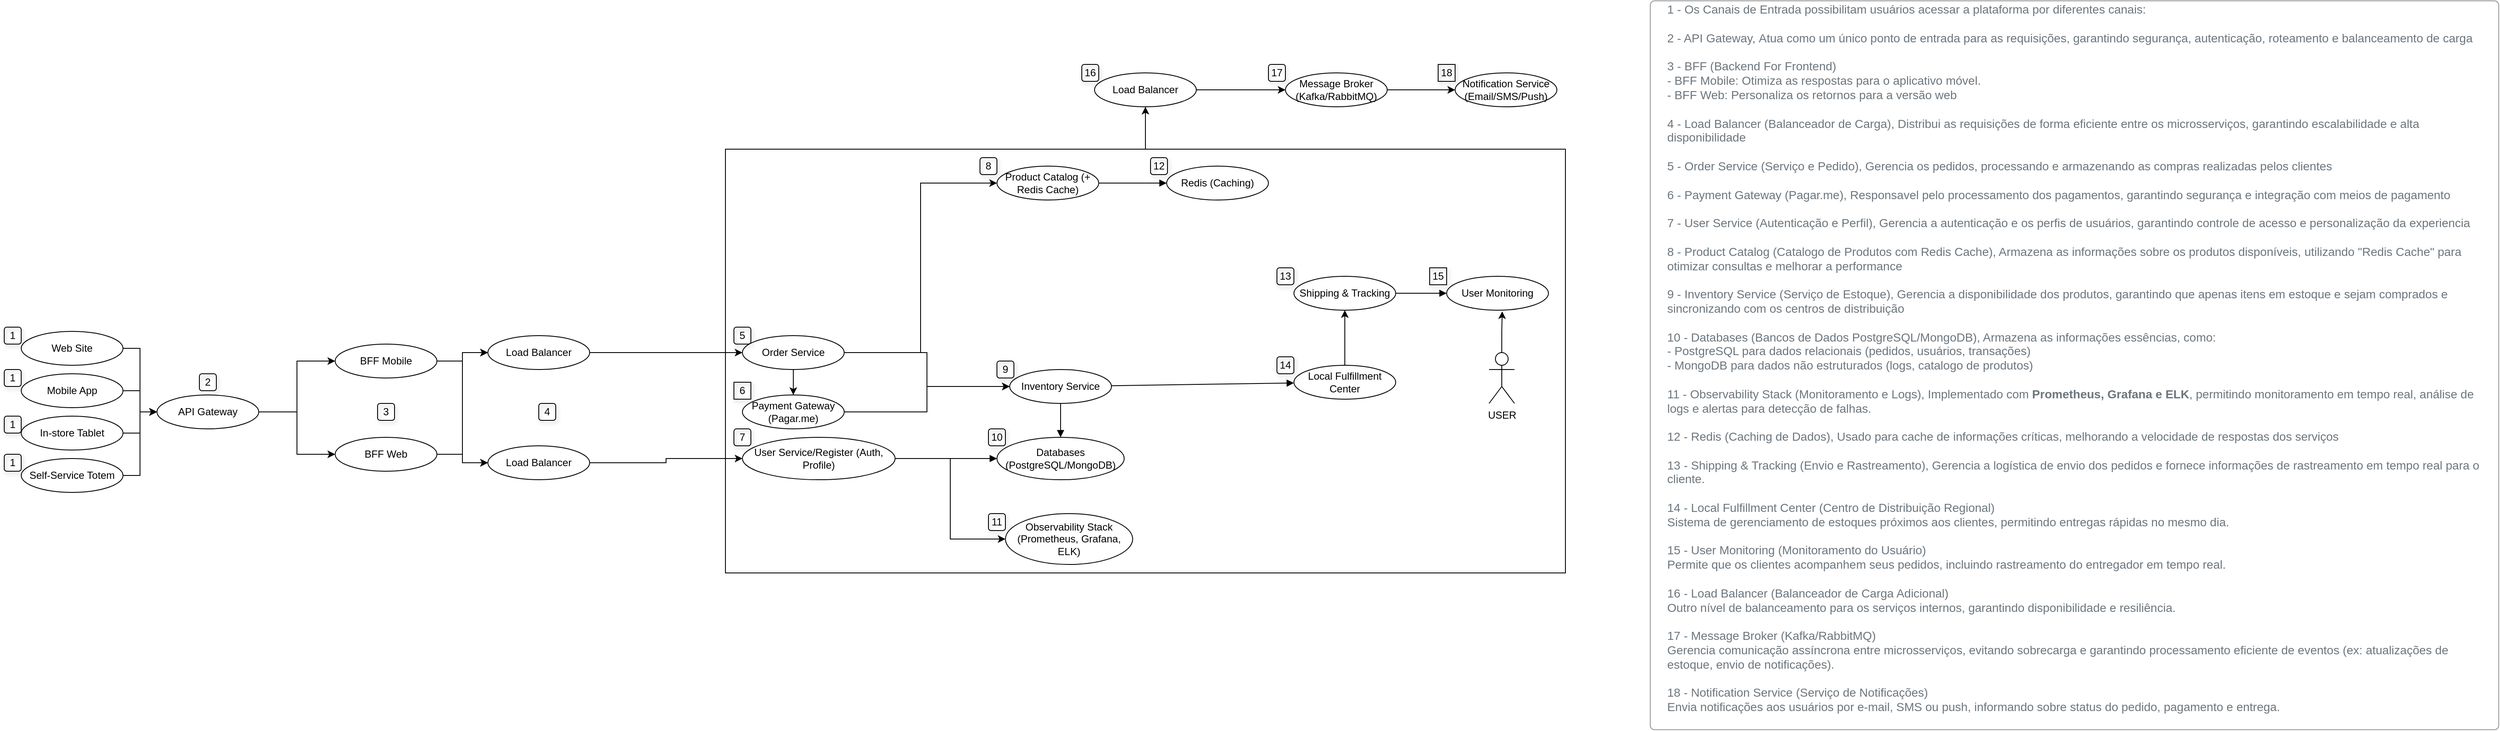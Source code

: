 <mxfile version="26.1.1">
  <diagram name="Page-1" id="0">
    <mxGraphModel dx="4256" dy="1465" grid="1" gridSize="10" guides="1" tooltips="1" connect="1" arrows="1" fold="1" page="1" pageScale="1" pageWidth="827" pageHeight="1169" math="0" shadow="0">
      <root>
        <mxCell id="0" />
        <mxCell id="1" parent="0" />
        <mxCell id="twyfpmHmYVcOmSDyWTZi-64" value="" style="rounded=0;whiteSpace=wrap;html=1;fillColor=none;" parent="1" vertex="1">
          <mxGeometry x="730" y="270" width="990" height="500" as="geometry" />
        </mxCell>
        <mxCell id="twyfpmHmYVcOmSDyWTZi-28" style="edgeStyle=orthogonalEdgeStyle;rounded=0;orthogonalLoop=1;jettySize=auto;html=1;exitX=1;exitY=0.5;exitDx=0;exitDy=0;entryX=0;entryY=0.5;entryDx=0;entryDy=0;" parent="1" source="9fbe80f0-cae0-4d70-924c-7cafdfcf0932" target="e95126c3-c592-4726-9c18-821c52fbc67e" edge="1">
          <mxGeometry relative="1" as="geometry" />
        </mxCell>
        <mxCell id="9fbe80f0-cae0-4d70-924c-7cafdfcf0932" value="Mobile App" style="shape=ellipse;whiteSpace=wrap;html=1;" parent="1" vertex="1">
          <mxGeometry x="-100" y="535" width="120" height="40" as="geometry" />
        </mxCell>
        <mxCell id="twyfpmHmYVcOmSDyWTZi-29" style="edgeStyle=orthogonalEdgeStyle;rounded=0;orthogonalLoop=1;jettySize=auto;html=1;exitX=1;exitY=0.5;exitDx=0;exitDy=0;entryX=0;entryY=0.5;entryDx=0;entryDy=0;" parent="1" source="c977b3df-2b6c-4820-9c39-3343e45e56ac" target="e95126c3-c592-4726-9c18-821c52fbc67e" edge="1">
          <mxGeometry relative="1" as="geometry" />
        </mxCell>
        <mxCell id="c977b3df-2b6c-4820-9c39-3343e45e56ac" value="In-store Tablet" style="shape=ellipse;whiteSpace=wrap;html=1;" parent="1" vertex="1">
          <mxGeometry x="-100" y="585" width="120" height="40" as="geometry" />
        </mxCell>
        <mxCell id="twyfpmHmYVcOmSDyWTZi-30" style="edgeStyle=orthogonalEdgeStyle;rounded=0;orthogonalLoop=1;jettySize=auto;html=1;exitX=1;exitY=0.5;exitDx=0;exitDy=0;" parent="1" source="60558174-a864-4244-91a0-d1238305f4df" edge="1">
          <mxGeometry relative="1" as="geometry">
            <mxPoint x="60" y="580" as="targetPoint" />
            <Array as="points">
              <mxPoint x="40" y="655" />
              <mxPoint x="40" y="580" />
            </Array>
          </mxGeometry>
        </mxCell>
        <mxCell id="60558174-a864-4244-91a0-d1238305f4df" value="Self-Service Totem" style="shape=ellipse;whiteSpace=wrap;html=1;" parent="1" vertex="1">
          <mxGeometry x="-100" y="635" width="120" height="40" as="geometry" />
        </mxCell>
        <mxCell id="twyfpmHmYVcOmSDyWTZi-56" style="edgeStyle=orthogonalEdgeStyle;rounded=0;orthogonalLoop=1;jettySize=auto;html=1;exitX=1;exitY=0.5;exitDx=0;exitDy=0;entryX=0;entryY=0.5;entryDx=0;entryDy=0;" parent="1" source="2b2058b4-8a26-4f5f-ba90-19ca6644a2e2" target="twyfpmHmYVcOmSDyWTZi-7" edge="1">
          <mxGeometry relative="1" as="geometry" />
        </mxCell>
        <mxCell id="twyfpmHmYVcOmSDyWTZi-57" style="edgeStyle=orthogonalEdgeStyle;rounded=0;orthogonalLoop=1;jettySize=auto;html=1;exitX=1;exitY=0.5;exitDx=0;exitDy=0;entryX=0;entryY=0.5;entryDx=0;entryDy=0;" parent="1" source="2b2058b4-8a26-4f5f-ba90-19ca6644a2e2" target="twyfpmHmYVcOmSDyWTZi-9" edge="1">
          <mxGeometry relative="1" as="geometry" />
        </mxCell>
        <mxCell id="2b2058b4-8a26-4f5f-ba90-19ca6644a2e2" value="BFF Mobile" style="shape=ellipse;whiteSpace=wrap;html=1;" parent="1" vertex="1">
          <mxGeometry x="270" y="500" width="120" height="40" as="geometry" />
        </mxCell>
        <mxCell id="twyfpmHmYVcOmSDyWTZi-2" style="edgeStyle=orthogonalEdgeStyle;rounded=0;orthogonalLoop=1;jettySize=auto;html=1;entryX=0;entryY=0.5;entryDx=0;entryDy=0;" parent="1" source="e95126c3-c592-4726-9c18-821c52fbc67e" target="2b2058b4-8a26-4f5f-ba90-19ca6644a2e2" edge="1">
          <mxGeometry relative="1" as="geometry" />
        </mxCell>
        <mxCell id="twyfpmHmYVcOmSDyWTZi-3" style="edgeStyle=orthogonalEdgeStyle;rounded=0;orthogonalLoop=1;jettySize=auto;html=1;entryX=0;entryY=0.5;entryDx=0;entryDy=0;" parent="1" source="e95126c3-c592-4726-9c18-821c52fbc67e" target="twyfpmHmYVcOmSDyWTZi-1" edge="1">
          <mxGeometry relative="1" as="geometry" />
        </mxCell>
        <mxCell id="e95126c3-c592-4726-9c18-821c52fbc67e" value="API Gateway" style="shape=ellipse;whiteSpace=wrap;html=1;" parent="1" vertex="1">
          <mxGeometry x="60" y="560" width="120" height="40" as="geometry" />
        </mxCell>
        <mxCell id="twyfpmHmYVcOmSDyWTZi-42" style="edgeStyle=orthogonalEdgeStyle;rounded=0;orthogonalLoop=1;jettySize=auto;html=1;" parent="1" source="a2c9e656-3a97-471f-9a65-3db8d69c64bc" edge="1">
          <mxGeometry relative="1" as="geometry">
            <mxPoint x="810" y="560" as="targetPoint" />
          </mxGeometry>
        </mxCell>
        <mxCell id="twyfpmHmYVcOmSDyWTZi-69" style="edgeStyle=orthogonalEdgeStyle;rounded=0;orthogonalLoop=1;jettySize=auto;html=1;entryX=0;entryY=0.5;entryDx=0;entryDy=0;" parent="1" source="a2c9e656-3a97-471f-9a65-3db8d69c64bc" target="42b3b80b-835b-4856-87ec-1c4408d9901e" edge="1">
          <mxGeometry relative="1" as="geometry" />
        </mxCell>
        <mxCell id="twyfpmHmYVcOmSDyWTZi-70" style="edgeStyle=orthogonalEdgeStyle;rounded=0;orthogonalLoop=1;jettySize=auto;html=1;exitX=1;exitY=0.5;exitDx=0;exitDy=0;" parent="1" source="a2c9e656-3a97-471f-9a65-3db8d69c64bc" target="bacd2b14-ca32-404b-b0c3-f82c5a07aaa6" edge="1">
          <mxGeometry relative="1" as="geometry" />
        </mxCell>
        <mxCell id="a2c9e656-3a97-471f-9a65-3db8d69c64bc" value="Order Service" style="shape=ellipse;whiteSpace=wrap;html=1;" parent="1" vertex="1">
          <mxGeometry x="750" y="490" width="120" height="40" as="geometry" />
        </mxCell>
        <mxCell id="twyfpmHmYVcOmSDyWTZi-51" style="edgeStyle=orthogonalEdgeStyle;rounded=0;orthogonalLoop=1;jettySize=auto;html=1;entryX=0;entryY=0.5;entryDx=0;entryDy=0;" parent="1" source="c344d92e-ed44-4f73-9ede-931804a36ae8" target="e2a1188a-549a-4fd6-aba1-1d702564e70b" edge="1">
          <mxGeometry relative="1" as="geometry" />
        </mxCell>
        <mxCell id="c344d92e-ed44-4f73-9ede-931804a36ae8" value="User Service/Register (Auth, Profile)" style="shape=ellipse;whiteSpace=wrap;html=1;" parent="1" vertex="1">
          <mxGeometry x="750" y="610" width="180" height="50" as="geometry" />
        </mxCell>
        <mxCell id="twyfpmHmYVcOmSDyWTZi-72" style="edgeStyle=orthogonalEdgeStyle;rounded=0;orthogonalLoop=1;jettySize=auto;html=1;exitX=1;exitY=0.5;exitDx=0;exitDy=0;entryX=0;entryY=0.5;entryDx=0;entryDy=0;" parent="1" source="94176063-91cd-45ad-aa9a-61742892145d" target="bacd2b14-ca32-404b-b0c3-f82c5a07aaa6" edge="1">
          <mxGeometry relative="1" as="geometry" />
        </mxCell>
        <mxCell id="94176063-91cd-45ad-aa9a-61742892145d" value="Payment Gateway (Pagar.me)" style="shape=ellipse;whiteSpace=wrap;html=1;" parent="1" vertex="1">
          <mxGeometry x="750" y="560" width="120" height="40" as="geometry" />
        </mxCell>
        <mxCell id="99423e59-7aae-44bd-9ac1-b0b6df49b927" value="Databases (PostgreSQL/MongoDB)" style="shape=ellipse;whiteSpace=wrap;html=1;" parent="1" vertex="1">
          <mxGeometry x="1050" y="610" width="150" height="50" as="geometry" />
        </mxCell>
        <mxCell id="e2a1188a-549a-4fd6-aba1-1d702564e70b" value="Observability Stack (Prometheus, Grafana, ELK)" style="shape=ellipse;whiteSpace=wrap;html=1;" parent="1" vertex="1">
          <mxGeometry x="1060" y="700" width="150" height="60" as="geometry" />
        </mxCell>
        <mxCell id="e4323282-50c5-4fe7-8d1c-8cf2ac9e275c" value="Notification Service (Email/SMS/Push)" style="shape=ellipse;whiteSpace=wrap;html=1;" parent="1" vertex="1">
          <mxGeometry x="1590" y="180" width="120" height="40" as="geometry" />
        </mxCell>
        <mxCell id="twyfpmHmYVcOmSDyWTZi-65" style="edgeStyle=orthogonalEdgeStyle;rounded=0;orthogonalLoop=1;jettySize=auto;html=1;exitX=1;exitY=0.5;exitDx=0;exitDy=0;entryX=0;entryY=0.5;entryDx=0;entryDy=0;" parent="1" source="9d54bf56-95c4-4858-b9a7-8af0b0ec8a82" target="e4323282-50c5-4fe7-8d1c-8cf2ac9e275c" edge="1">
          <mxGeometry relative="1" as="geometry" />
        </mxCell>
        <mxCell id="9d54bf56-95c4-4858-b9a7-8af0b0ec8a82" value="Message Broker (Kafka/RabbitMQ)" style="shape=ellipse;whiteSpace=wrap;html=1;" parent="1" vertex="1">
          <mxGeometry x="1390" y="180" width="120" height="40" as="geometry" />
        </mxCell>
        <mxCell id="bacd2b14-ca32-404b-b0c3-f82c5a07aaa6" value="Inventory Service" style="shape=ellipse;whiteSpace=wrap;html=1;" parent="1" vertex="1">
          <mxGeometry x="1065" y="530" width="120" height="40" as="geometry" />
        </mxCell>
        <mxCell id="42b3b80b-835b-4856-87ec-1c4408d9901e" value="Product Catalog (+ Redis Cache)" style="shape=ellipse;whiteSpace=wrap;html=1;" parent="1" vertex="1">
          <mxGeometry x="1050" y="290" width="120" height="40" as="geometry" />
        </mxCell>
        <mxCell id="fd0887d6-ce24-47cd-8a37-509ccf132684" value="Shipping &amp;amp; Tracking" style="shape=ellipse;whiteSpace=wrap;html=1;" parent="1" vertex="1">
          <mxGeometry x="1400" y="420" width="120" height="40" as="geometry" />
        </mxCell>
        <mxCell id="8f2ce936-a8fa-49d4-84e9-f222ccc155b8" value="Redis (Caching)" style="shape=ellipse;whiteSpace=wrap;html=1;" parent="1" vertex="1">
          <mxGeometry x="1250" y="290" width="120" height="40" as="geometry" />
        </mxCell>
        <mxCell id="6f657875-1c31-4eb8-a432-0a8cc35627a9" value="User Monitoring" style="shape=ellipse;whiteSpace=wrap;html=1;" parent="1" vertex="1">
          <mxGeometry x="1580" y="420" width="120" height="40" as="geometry" />
        </mxCell>
        <mxCell id="twyfpmHmYVcOmSDyWTZi-58" style="edgeStyle=orthogonalEdgeStyle;rounded=0;orthogonalLoop=1;jettySize=auto;html=1;exitX=0.5;exitY=0;exitDx=0;exitDy=0;" parent="1" source="dc461e01-48f7-4d5f-9a13-f50a98ab6c2f" target="fd0887d6-ce24-47cd-8a37-509ccf132684" edge="1">
          <mxGeometry relative="1" as="geometry" />
        </mxCell>
        <mxCell id="dc461e01-48f7-4d5f-9a13-f50a98ab6c2f" value="Local Fulfillment Center" style="shape=ellipse;whiteSpace=wrap;html=1;" parent="1" vertex="1">
          <mxGeometry x="1400" y="525" width="120" height="40" as="geometry" />
        </mxCell>
        <mxCell id="8e2e13aa-fae8-415e-8fbf-f31687c1a71e" value="" style="endArrow=block;" parent="1" source="c344d92e-ed44-4f73-9ede-931804a36ae8" target="99423e59-7aae-44bd-9ac1-b0b6df49b927" edge="1">
          <mxGeometry relative="1" as="geometry" />
        </mxCell>
        <mxCell id="a854c227-6a26-494a-96a9-efb48520a342" value="" style="endArrow=block;" parent="1" source="bacd2b14-ca32-404b-b0c3-f82c5a07aaa6" target="99423e59-7aae-44bd-9ac1-b0b6df49b927" edge="1">
          <mxGeometry relative="1" as="geometry" />
        </mxCell>
        <mxCell id="25cf210a-a546-4561-8c8a-6c1c89e2ec75" value="" style="endArrow=block;" parent="1" source="bacd2b14-ca32-404b-b0c3-f82c5a07aaa6" target="dc461e01-48f7-4d5f-9a13-f50a98ab6c2f" edge="1">
          <mxGeometry relative="1" as="geometry" />
        </mxCell>
        <mxCell id="54010d95-fd8a-43ae-9824-cf20b4458f78" value="" style="endArrow=block;" parent="1" source="42b3b80b-835b-4856-87ec-1c4408d9901e" target="8f2ce936-a8fa-49d4-84e9-f222ccc155b8" edge="1">
          <mxGeometry relative="1" as="geometry" />
        </mxCell>
        <mxCell id="ab8781e8-95ba-4476-8a16-744f5aeec415" value="" style="endArrow=block;" parent="1" source="fd0887d6-ce24-47cd-8a37-509ccf132684" target="6f657875-1c31-4eb8-a432-0a8cc35627a9" edge="1">
          <mxGeometry relative="1" as="geometry" />
        </mxCell>
        <mxCell id="twyfpmHmYVcOmSDyWTZi-54" style="edgeStyle=orthogonalEdgeStyle;rounded=0;orthogonalLoop=1;jettySize=auto;html=1;exitX=1;exitY=0.5;exitDx=0;exitDy=0;entryX=0;entryY=0.5;entryDx=0;entryDy=0;" parent="1" source="twyfpmHmYVcOmSDyWTZi-1" target="twyfpmHmYVcOmSDyWTZi-9" edge="1">
          <mxGeometry relative="1" as="geometry" />
        </mxCell>
        <mxCell id="twyfpmHmYVcOmSDyWTZi-55" style="edgeStyle=orthogonalEdgeStyle;rounded=0;orthogonalLoop=1;jettySize=auto;html=1;entryX=0;entryY=0.5;entryDx=0;entryDy=0;" parent="1" source="twyfpmHmYVcOmSDyWTZi-1" target="twyfpmHmYVcOmSDyWTZi-7" edge="1">
          <mxGeometry relative="1" as="geometry" />
        </mxCell>
        <mxCell id="twyfpmHmYVcOmSDyWTZi-1" value="BFF Web" style="shape=ellipse;whiteSpace=wrap;html=1;" parent="1" vertex="1">
          <mxGeometry x="270" y="610" width="120" height="40" as="geometry" />
        </mxCell>
        <mxCell id="twyfpmHmYVcOmSDyWTZi-26" style="edgeStyle=orthogonalEdgeStyle;rounded=0;orthogonalLoop=1;jettySize=auto;html=1;exitX=1;exitY=0.5;exitDx=0;exitDy=0;entryX=0;entryY=0.5;entryDx=0;entryDy=0;" parent="1" source="twyfpmHmYVcOmSDyWTZi-4" target="e95126c3-c592-4726-9c18-821c52fbc67e" edge="1">
          <mxGeometry relative="1" as="geometry" />
        </mxCell>
        <mxCell id="twyfpmHmYVcOmSDyWTZi-4" value="Web Site" style="shape=ellipse;whiteSpace=wrap;html=1;" parent="1" vertex="1">
          <mxGeometry x="-100" y="485" width="120" height="40" as="geometry" />
        </mxCell>
        <mxCell id="twyfpmHmYVcOmSDyWTZi-12" style="edgeStyle=orthogonalEdgeStyle;rounded=0;orthogonalLoop=1;jettySize=auto;html=1;entryX=0;entryY=0.5;entryDx=0;entryDy=0;" parent="1" source="twyfpmHmYVcOmSDyWTZi-7" target="a2c9e656-3a97-471f-9a65-3db8d69c64bc" edge="1">
          <mxGeometry relative="1" as="geometry" />
        </mxCell>
        <mxCell id="twyfpmHmYVcOmSDyWTZi-7" value="Load Balancer" style="shape=ellipse;whiteSpace=wrap;html=1;" parent="1" vertex="1">
          <mxGeometry x="450" y="490" width="120" height="40" as="geometry" />
        </mxCell>
        <mxCell id="twyfpmHmYVcOmSDyWTZi-10" style="edgeStyle=orthogonalEdgeStyle;rounded=0;orthogonalLoop=1;jettySize=auto;html=1;entryX=0;entryY=0.5;entryDx=0;entryDy=0;" parent="1" source="twyfpmHmYVcOmSDyWTZi-9" target="c344d92e-ed44-4f73-9ede-931804a36ae8" edge="1">
          <mxGeometry relative="1" as="geometry" />
        </mxCell>
        <mxCell id="twyfpmHmYVcOmSDyWTZi-9" value="Load Balancer" style="shape=ellipse;whiteSpace=wrap;html=1;" parent="1" vertex="1">
          <mxGeometry x="450" y="620" width="120" height="40" as="geometry" />
        </mxCell>
        <mxCell id="twyfpmHmYVcOmSDyWTZi-66" style="edgeStyle=orthogonalEdgeStyle;rounded=0;orthogonalLoop=1;jettySize=auto;html=1;" parent="1" source="twyfpmHmYVcOmSDyWTZi-13" target="9d54bf56-95c4-4858-b9a7-8af0b0ec8a82" edge="1">
          <mxGeometry relative="1" as="geometry" />
        </mxCell>
        <mxCell id="twyfpmHmYVcOmSDyWTZi-13" value="Load Balancer" style="shape=ellipse;whiteSpace=wrap;html=1;" parent="1" vertex="1">
          <mxGeometry x="1165" y="180" width="120" height="40" as="geometry" />
        </mxCell>
        <mxCell id="twyfpmHmYVcOmSDyWTZi-16" value="" style="rounded=1;whiteSpace=wrap;html=1;shadow=1;opacity=0;" parent="1" vertex="1">
          <mxGeometry x="460" y="410" width="120" height="60" as="geometry" />
        </mxCell>
        <mxCell id="twyfpmHmYVcOmSDyWTZi-45" style="edgeStyle=orthogonalEdgeStyle;rounded=0;orthogonalLoop=1;jettySize=auto;html=1;exitX=0.5;exitY=1;exitDx=0;exitDy=0;" parent="1" source="e4323282-50c5-4fe7-8d1c-8cf2ac9e275c" target="e4323282-50c5-4fe7-8d1c-8cf2ac9e275c" edge="1">
          <mxGeometry relative="1" as="geometry" />
        </mxCell>
        <mxCell id="twyfpmHmYVcOmSDyWTZi-59" value="USER&lt;div&gt;&lt;br&gt;&lt;/div&gt;" style="shape=umlActor;verticalLabelPosition=bottom;verticalAlign=top;html=1;outlineConnect=0;" parent="1" vertex="1">
          <mxGeometry x="1630" y="510" width="30" height="60" as="geometry" />
        </mxCell>
        <mxCell id="twyfpmHmYVcOmSDyWTZi-60" style="edgeStyle=orthogonalEdgeStyle;rounded=0;orthogonalLoop=1;jettySize=auto;html=1;entryX=0.546;entryY=1.033;entryDx=0;entryDy=0;entryPerimeter=0;" parent="1" source="twyfpmHmYVcOmSDyWTZi-59" target="6f657875-1c31-4eb8-a432-0a8cc35627a9" edge="1">
          <mxGeometry relative="1" as="geometry" />
        </mxCell>
        <mxCell id="twyfpmHmYVcOmSDyWTZi-73" style="edgeStyle=orthogonalEdgeStyle;rounded=0;orthogonalLoop=1;jettySize=auto;html=1;entryX=0.5;entryY=1;entryDx=0;entryDy=0;" parent="1" source="twyfpmHmYVcOmSDyWTZi-64" target="twyfpmHmYVcOmSDyWTZi-13" edge="1">
          <mxGeometry relative="1" as="geometry" />
        </mxCell>
        <mxCell id="twyfpmHmYVcOmSDyWTZi-76" value="1" style="text;html=1;align=center;verticalAlign=middle;whiteSpace=wrap;rounded=1;strokeColor=default;shadow=1;glass=0;" parent="1" vertex="1">
          <mxGeometry x="-120" y="480" width="20" height="20" as="geometry" />
        </mxCell>
        <mxCell id="twyfpmHmYVcOmSDyWTZi-78" value="5" style="text;html=1;align=center;verticalAlign=middle;whiteSpace=wrap;rounded=1;strokeColor=default;shadow=1;glass=0;" parent="1" vertex="1">
          <mxGeometry x="740" y="480" width="20" height="20" as="geometry" />
        </mxCell>
        <mxCell id="twyfpmHmYVcOmSDyWTZi-80" value="11" style="text;html=1;align=center;verticalAlign=middle;whiteSpace=wrap;rounded=1;strokeColor=default;shadow=1;glass=0;" parent="1" vertex="1">
          <mxGeometry x="1040" y="700" width="20" height="20" as="geometry" />
        </mxCell>
        <mxCell id="twyfpmHmYVcOmSDyWTZi-81" value="8" style="text;html=1;align=center;verticalAlign=middle;whiteSpace=wrap;rounded=1;strokeColor=default;shadow=1;glass=0;" parent="1" vertex="1">
          <mxGeometry x="1030" y="280" width="20" height="20" as="geometry" />
        </mxCell>
        <mxCell id="twyfpmHmYVcOmSDyWTZi-82" value="6" style="text;html=1;align=center;verticalAlign=middle;whiteSpace=wrap;rounded=1;strokeColor=default;shadow=1;glass=0;arcSize=0;" parent="1" vertex="1">
          <mxGeometry x="740" y="545" width="20" height="20" as="geometry" />
        </mxCell>
        <mxCell id="twyfpmHmYVcOmSDyWTZi-83" value="4" style="text;html=1;align=center;verticalAlign=middle;whiteSpace=wrap;rounded=1;strokeColor=default;shadow=1;glass=0;" parent="1" vertex="1">
          <mxGeometry x="510" y="570" width="20" height="20" as="geometry" />
        </mxCell>
        <mxCell id="twyfpmHmYVcOmSDyWTZi-84" value="2" style="text;html=1;align=center;verticalAlign=middle;whiteSpace=wrap;rounded=1;strokeColor=default;shadow=1;glass=0;" parent="1" vertex="1">
          <mxGeometry x="110" y="535" width="20" height="20" as="geometry" />
        </mxCell>
        <mxCell id="twyfpmHmYVcOmSDyWTZi-85" value="1" style="text;html=1;align=center;verticalAlign=middle;whiteSpace=wrap;rounded=1;strokeColor=default;shadow=1;glass=0;" parent="1" vertex="1">
          <mxGeometry x="-120" y="530" width="20" height="20" as="geometry" />
        </mxCell>
        <mxCell id="twyfpmHmYVcOmSDyWTZi-87" value="7" style="text;html=1;align=center;verticalAlign=middle;whiteSpace=wrap;rounded=1;strokeColor=default;shadow=1;glass=0;" parent="1" vertex="1">
          <mxGeometry x="740" y="600" width="20" height="20" as="geometry" />
        </mxCell>
        <mxCell id="twyfpmHmYVcOmSDyWTZi-88" value="3" style="text;html=1;align=center;verticalAlign=middle;whiteSpace=wrap;rounded=1;strokeColor=default;shadow=1;glass=0;" parent="1" vertex="1">
          <mxGeometry x="320" y="570" width="20" height="20" as="geometry" />
        </mxCell>
        <mxCell id="twyfpmHmYVcOmSDyWTZi-89" value="1" style="text;html=1;align=center;verticalAlign=middle;whiteSpace=wrap;rounded=1;strokeColor=default;shadow=1;glass=0;" parent="1" vertex="1">
          <mxGeometry x="-120" y="630" width="20" height="20" as="geometry" />
        </mxCell>
        <mxCell id="twyfpmHmYVcOmSDyWTZi-90" value="1" style="text;html=1;align=center;verticalAlign=middle;whiteSpace=wrap;rounded=1;strokeColor=default;shadow=1;glass=0;" parent="1" vertex="1">
          <mxGeometry x="-120" y="585" width="20" height="20" as="geometry" />
        </mxCell>
        <mxCell id="twyfpmHmYVcOmSDyWTZi-100" value="10" style="text;html=1;align=center;verticalAlign=middle;whiteSpace=wrap;rounded=1;strokeColor=default;shadow=1;glass=0;" parent="1" vertex="1">
          <mxGeometry x="1040" y="600" width="20" height="20" as="geometry" />
        </mxCell>
        <mxCell id="twyfpmHmYVcOmSDyWTZi-101" value="9" style="text;html=1;align=center;verticalAlign=middle;whiteSpace=wrap;rounded=1;strokeColor=default;shadow=1;glass=0;" parent="1" vertex="1">
          <mxGeometry x="1050" y="520" width="20" height="20" as="geometry" />
        </mxCell>
        <mxCell id="twyfpmHmYVcOmSDyWTZi-102" value="12" style="text;html=1;align=center;verticalAlign=middle;whiteSpace=wrap;rounded=1;strokeColor=default;shadow=1;glass=0;" parent="1" vertex="1">
          <mxGeometry x="1231" y="280" width="20" height="20" as="geometry" />
        </mxCell>
        <mxCell id="twyfpmHmYVcOmSDyWTZi-105" value="13" style="text;html=1;align=center;verticalAlign=middle;whiteSpace=wrap;rounded=1;strokeColor=default;shadow=1;glass=0;" parent="1" vertex="1">
          <mxGeometry x="1380" y="410" width="20" height="20" as="geometry" />
        </mxCell>
        <mxCell id="twyfpmHmYVcOmSDyWTZi-106" value="15" style="text;html=1;align=center;verticalAlign=middle;whiteSpace=wrap;rounded=1;strokeColor=default;shadow=1;glass=0;arcSize=0;" parent="1" vertex="1">
          <mxGeometry x="1560" y="410" width="20" height="20" as="geometry" />
        </mxCell>
        <mxCell id="twyfpmHmYVcOmSDyWTZi-107" value="14" style="text;html=1;align=center;verticalAlign=middle;whiteSpace=wrap;rounded=1;strokeColor=default;shadow=1;glass=0;" parent="1" vertex="1">
          <mxGeometry x="1380" y="515" width="20" height="20" as="geometry" />
        </mxCell>
        <mxCell id="twyfpmHmYVcOmSDyWTZi-109" value="17" style="text;html=1;align=center;verticalAlign=middle;whiteSpace=wrap;rounded=1;strokeColor=default;shadow=1;glass=0;" parent="1" vertex="1">
          <mxGeometry x="1370" y="170" width="20" height="20" as="geometry" />
        </mxCell>
        <mxCell id="twyfpmHmYVcOmSDyWTZi-111" value="16" style="text;html=1;align=center;verticalAlign=middle;whiteSpace=wrap;rounded=1;strokeColor=default;shadow=1;glass=0;" parent="1" vertex="1">
          <mxGeometry x="1150" y="170" width="20" height="20" as="geometry" />
        </mxCell>
        <mxCell id="twyfpmHmYVcOmSDyWTZi-112" value="18" style="text;html=1;align=center;verticalAlign=middle;whiteSpace=wrap;rounded=1;strokeColor=default;shadow=1;glass=0;arcSize=0;" parent="1" vertex="1">
          <mxGeometry x="1570" y="170" width="20" height="20" as="geometry" />
        </mxCell>
        <mxCell id="njJY00HUQb8Qrwxu44DW-3" value="&lt;div&gt;1 -&amp;nbsp;&lt;span style=&quot;background-color: transparent; color: light-dark(rgb(108, 118, 125), rgb(131, 139, 145));&quot;&gt;Os&amp;nbsp;&lt;/span&gt;&lt;span style=&quot;background-color: transparent; color: light-dark(rgb(108, 118, 125), rgb(131, 139, 145));&quot;&gt;Canais de Entrada possibilitam &lt;/span&gt;&lt;span style=&quot;background-color: transparent; color: light-dark(rgb(108, 118, 125), rgb(131, 139, 145));&quot;&gt;usuários acessar a plataforma por diferentes canais:&lt;/span&gt;&lt;/div&gt;&lt;div&gt;&lt;br&gt;&lt;/div&gt;&lt;div&gt;2 - API Gateway,&amp;nbsp;Atua como um único ponto de entrada para as requisições, garantindo segurança, autenticação, roteamento e balanceamento de carga&lt;/div&gt;&lt;div&gt;&lt;br&gt;&lt;/div&gt;&lt;div&gt;3 - BFF (Backend For Frontend)&amp;nbsp;&lt;/div&gt;&lt;div&gt;&lt;span style=&quot;background-color: transparent;&quot;&gt;- BFF Mobile: Otimiza as respostas para o aplicativo móvel.&lt;/span&gt;&lt;/div&gt;&lt;div&gt;- BFF Web: Personaliza os retornos para a versão web&lt;/div&gt;&lt;div&gt;&lt;br&gt;&lt;/div&gt;&lt;div&gt;4 - Load Balancer (Balanceador de Carga), Distribui as requisições de forma eficiente entre os microsserviços, garantindo escalabilidade e alta disponibilidade&lt;/div&gt;&lt;div&gt;&lt;br&gt;&lt;/div&gt;&lt;div&gt;5 - Order Service (Serviço e Pedido), Gerencia os pedidos, processando e armazenando as compras realizadas pelos clientes&lt;/div&gt;&lt;div&gt;&lt;br&gt;&lt;/div&gt;&lt;div&gt;6 - Payment Gateway (Pagar.me), Responsavel pelo processamento dos pagamentos, garantindo segurança e integração com meios de pagamento&lt;/div&gt;&lt;div&gt;&lt;br&gt;&lt;/div&gt;&lt;div&gt;7 - User Service (Autenticação e Perfil), Gerencia a autenticação e os perfis de usuários, garantindo controle de acesso e personalização da experiencia&lt;/div&gt;&lt;div&gt;&lt;br&gt;&lt;/div&gt;&lt;div&gt;8 - Product Catalog (Catalogo de Produtos com Redis Cache), Armazena as informações sobre os produtos disponíveis, utilizando &quot;Redis Cache&quot; para otimizar consultas e melhorar a performance&lt;/div&gt;&lt;div&gt;&lt;br&gt;&lt;/div&gt;&lt;div&gt;9 - Inventory Service (Serviço de Estoque), Gerencia a disponibilidade dos produtos, garantindo que apenas itens em estoque e sejam comprados e sincronizando com os centros de distribuição&lt;/div&gt;&lt;div&gt;&lt;br&gt;&lt;/div&gt;&lt;div&gt;10 - Databases (Bancos de Dados PostgreSQL/MongoDB), Armazena as informações essências, como:&lt;/div&gt;&lt;div&gt;- PostgreSQL para dados relacionais (pedidos, usuários, transações)&amp;nbsp;&lt;/div&gt;&lt;div&gt;- MongoDB para dados não estruturados (logs, catalogo de produtos)&lt;/div&gt;&lt;div&gt;&lt;br&gt;&lt;/div&gt;&lt;div&gt;11 - Observability Stack (Monitoramento e Logs),&amp;nbsp;&lt;span style=&quot;background-color: transparent; color: light-dark(rgb(108, 118, 125), rgb(131, 139, 145));&quot;&gt;Implementado com &lt;/span&gt;&lt;strong style=&quot;background-color: transparent; color: light-dark(rgb(108, 118, 125), rgb(131, 139, 145));&quot; data-end=&quot;2102&quot; data-start=&quot;2073&quot;&gt;Prometheus, Grafana e ELK&lt;/strong&gt;&lt;span style=&quot;background-color: transparent; color: light-dark(rgb(108, 118, 125), rgb(131, 139, 145));&quot;&gt;, permitindo monitoramento em tempo real, análise de logs e alertas para detecção de falhas.&lt;/span&gt;&lt;/div&gt;&lt;div&gt;&lt;span style=&quot;background-color: transparent; color: light-dark(rgb(108, 118, 125), rgb(131, 139, 145));&quot;&gt;&lt;br&gt;&lt;/span&gt;&lt;/div&gt;&lt;div&gt;&lt;span style=&quot;background-color: transparent; color: light-dark(rgb(108, 118, 125), rgb(131, 139, 145));&quot;&gt;12 - Redis (Caching de Dados),&amp;nbsp;&lt;/span&gt;&lt;span style=&quot;background-color: transparent;&quot;&gt;Usado para cache de informações críticas, melhorando a velocidade de respostas dos serviços&lt;/span&gt;&lt;/div&gt;&lt;div&gt;&lt;span style=&quot;background-color: transparent;&quot;&gt;&lt;br&gt;&lt;/span&gt;&lt;/div&gt;&lt;div&gt;&lt;span style=&quot;background-color: transparent;&quot;&gt;&lt;div&gt;13 - Shipping &amp;amp; Tracking (Envio e Rastreamento),&amp;nbsp;&lt;span style=&quot;background-color: transparent; color: light-dark(rgb(108, 118, 125), rgb(131, 139, 145));&quot;&gt;Gerencia a logística de envio dos pedidos e fornece informações de rastreamento em tempo real para o cliente.&lt;/span&gt;&lt;/div&gt;&lt;div&gt;&lt;span style=&quot;background-color: transparent; color: light-dark(rgb(108, 118, 125), rgb(131, 139, 145));&quot;&gt;&lt;br&gt;&lt;/span&gt;&lt;/div&gt;&lt;/span&gt;&lt;/div&gt;&lt;div&gt;&lt;div&gt;14 - Local Fulfillment Center (Centro de Distribuição Regional)&lt;/div&gt;&lt;div&gt;Sistema de gerenciamento de estoques próximos aos clientes, permitindo entregas rápidas no mesmo dia.&lt;/div&gt;&lt;/div&gt;&lt;div&gt;&lt;br&gt;&lt;/div&gt;&lt;div&gt;&lt;div&gt;15 - User Monitoring (Monitoramento do Usuário)&lt;/div&gt;&lt;div&gt;Permite que os clientes acompanhem seus pedidos, incluindo rastreamento do entregador em tempo real.&lt;/div&gt;&lt;/div&gt;&lt;div&gt;&lt;br&gt;&lt;/div&gt;&lt;div&gt;&lt;div&gt;16 - Load Balancer (Balanceador de Carga Adicional)&lt;/div&gt;&lt;div&gt;Outro nível de balanceamento para os serviços internos, garantindo disponibilidade e resiliência.&lt;/div&gt;&lt;/div&gt;&lt;div&gt;&lt;br&gt;&lt;/div&gt;&lt;div&gt;&lt;div&gt;17 - Message Broker (Kafka/RabbitMQ)&lt;/div&gt;&lt;div&gt;Gerencia comunicação assíncrona entre microsserviços, evitando sobrecarga e garantindo processamento eficiente de eventos (ex: atualizações de estoque, envio de notificações).&lt;/div&gt;&lt;/div&gt;&lt;div&gt;&lt;br&gt;&lt;/div&gt;&lt;div&gt;&lt;div&gt;18 - Notification Service (Serviço de Notificações)&lt;/div&gt;&lt;div&gt;Envia notificações aos usuários por e-mail, SMS ou push, informando sobre status do pedido, pagamento e entrega.&lt;/div&gt;&lt;/div&gt;&lt;div&gt;&lt;br&gt;&lt;/div&gt;" style="html=1;shadow=0;dashed=0;shape=mxgraph.bootstrap.rrect;rSize=5;strokeColor=#999999;strokeWidth=1;fillColor=#FFFFFF;fontColor=#6C767D;whiteSpace=wrap;align=left;verticalAlign=middle;spacingLeft=10;fontSize=14;spacing=10;" vertex="1" parent="1">
          <mxGeometry x="1820" y="95" width="1000" height="860" as="geometry" />
        </mxCell>
      </root>
    </mxGraphModel>
  </diagram>
</mxfile>
